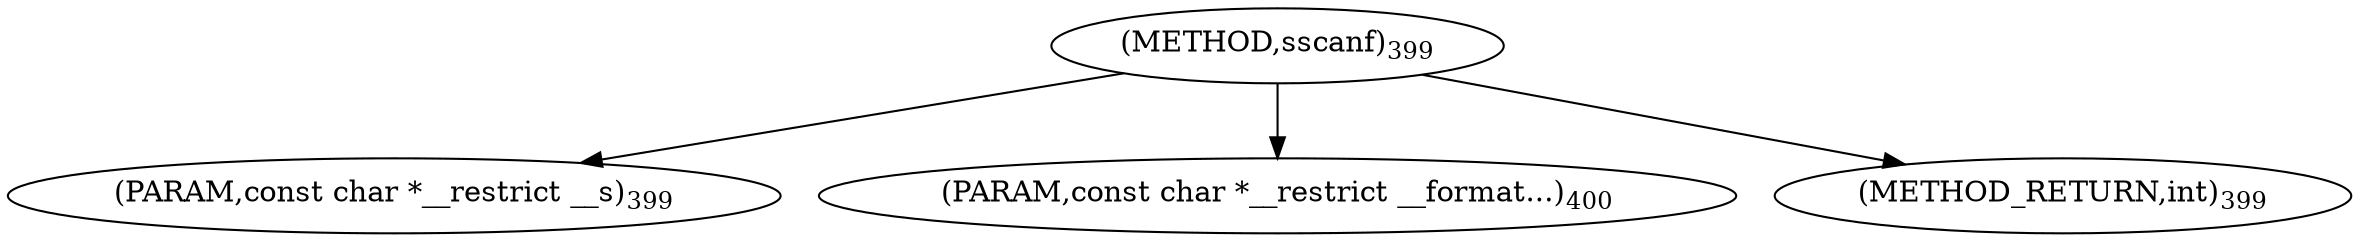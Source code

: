 digraph "sscanf" {  
"30195" [label = <(METHOD,sscanf)<SUB>399</SUB>> ]
"30196" [label = <(PARAM,const char *__restrict __s)<SUB>399</SUB>> ]
"30197" [label = <(PARAM,const char *__restrict __format...)<SUB>400</SUB>> ]
"30198" [label = <(METHOD_RETURN,int)<SUB>399</SUB>> ]
  "30195" -> "30196" 
  "30195" -> "30197" 
  "30195" -> "30198" 
}
